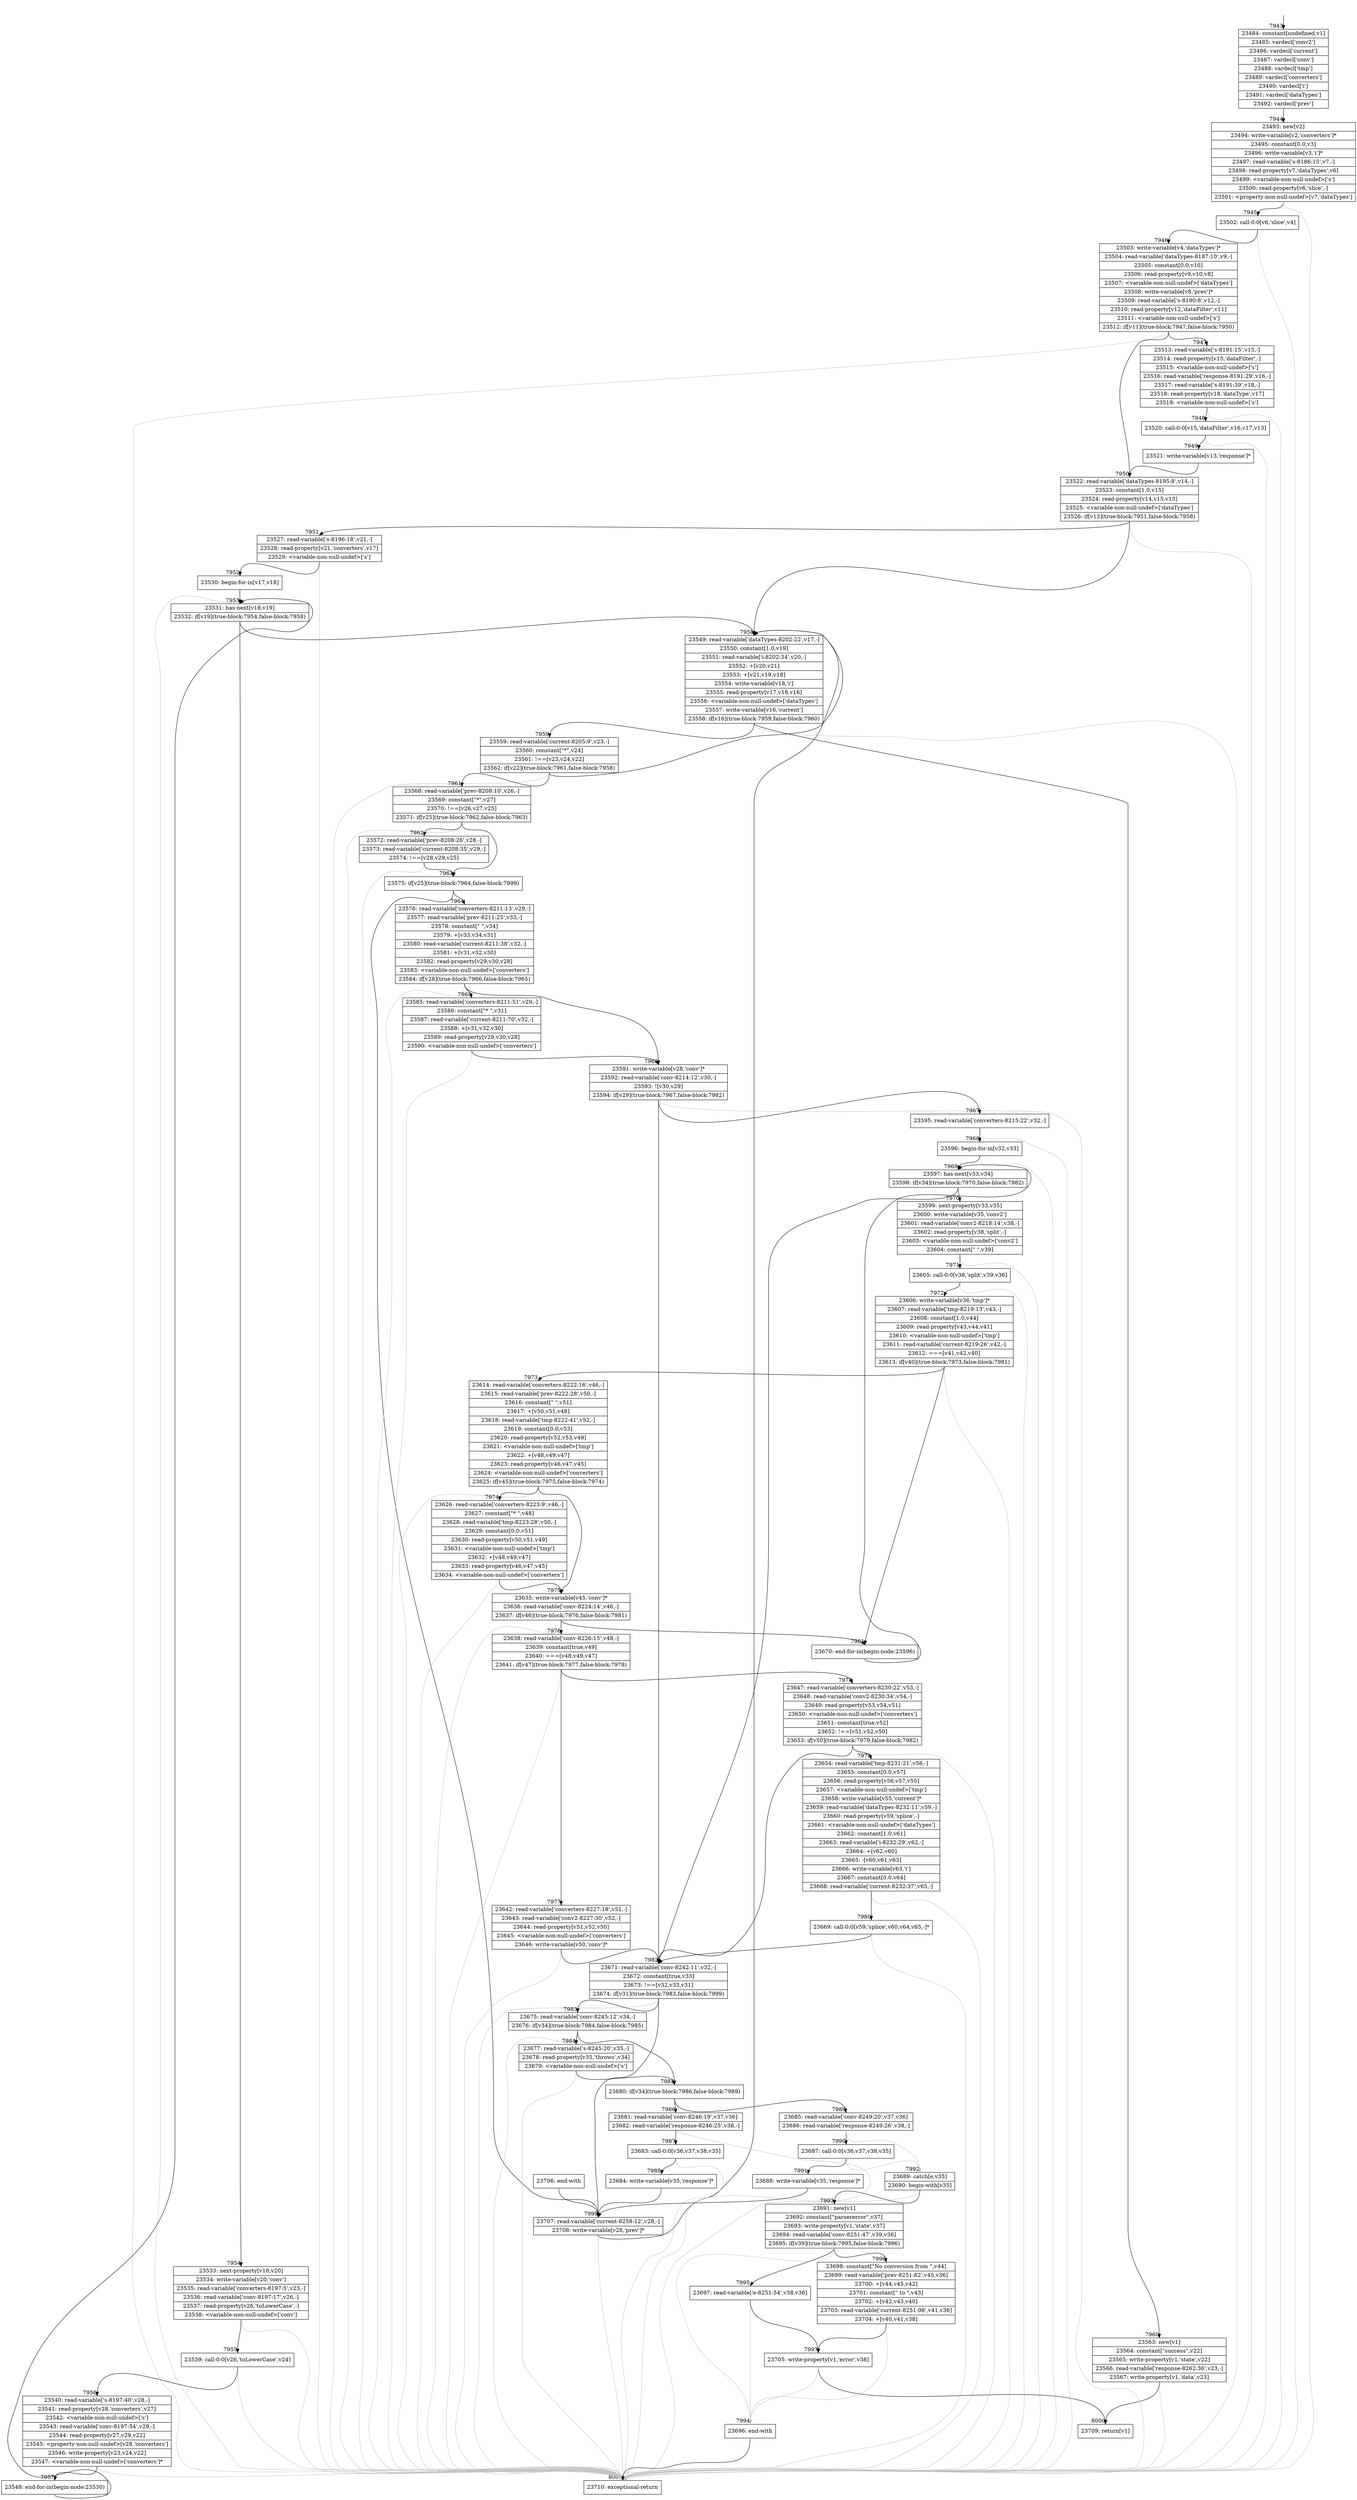 digraph {
rankdir="TD"
BB_entry493[shape=none,label=""];
BB_entry493 -> BB7943 [tailport=s, headport=n, headlabel="    7943"]
BB7943 [shape=record label="{23484: constant[undefined,v1]|23485: vardecl['conv2']|23486: vardecl['current']|23487: vardecl['conv']|23488: vardecl['tmp']|23489: vardecl['converters']|23490: vardecl['i']|23491: vardecl['dataTypes']|23492: vardecl['prev']}" ] 
BB7943 -> BB7944 [tailport=s, headport=n, headlabel="      7944"]
BB7944 [shape=record label="{23493: new[v2]|23494: write-variable[v2,'converters']*|23495: constant[0.0,v3]|23496: write-variable[v3,'i']*|23497: read-variable['s-8186:15',v7,-]|23498: read-property[v7,'dataTypes',v6]|23499: \<variable-non-null-undef\>['s']|23500: read-property[v6,'slice',-]|23501: \<property-non-null-undef\>[v7,'dataTypes']}" ] 
BB7944 -> BB7945 [tailport=s, headport=n, headlabel="      7945"]
BB7944 -> BB8001 [tailport=s, headport=n, color=gray, headlabel="      8001"]
BB7945 [shape=record label="{23502: call-0:0[v6,'slice',v4]}" ] 
BB7945 -> BB7946 [tailport=s, headport=n, headlabel="      7946"]
BB7945 -> BB8001 [tailport=s, headport=n, color=gray]
BB7946 [shape=record label="{23503: write-variable[v4,'dataTypes']*|23504: read-variable['dataTypes-8187:10',v9,-]|23505: constant[0.0,v10]|23506: read-property[v9,v10,v8]|23507: \<variable-non-null-undef\>['dataTypes']|23508: write-variable[v8,'prev']*|23509: read-variable['s-8190:8',v12,-]|23510: read-property[v12,'dataFilter',v11]|23511: \<variable-non-null-undef\>['s']|23512: if[v11](true-block:7947,false-block:7950)}" ] 
BB7946 -> BB7947 [tailport=s, headport=n, headlabel="      7947"]
BB7946 -> BB7950 [tailport=s, headport=n, headlabel="      7950"]
BB7946 -> BB8001 [tailport=s, headport=n, color=gray]
BB7947 [shape=record label="{23513: read-variable['s-8191:15',v15,-]|23514: read-property[v15,'dataFilter',-]|23515: \<variable-non-null-undef\>['s']|23516: read-variable['response-8191:29',v16,-]|23517: read-variable['s-8191:39',v18,-]|23518: read-property[v18,'dataType',v17]|23519: \<variable-non-null-undef\>['s']}" ] 
BB7947 -> BB7948 [tailport=s, headport=n, headlabel="      7948"]
BB7947 -> BB8001 [tailport=s, headport=n, color=gray]
BB7948 [shape=record label="{23520: call-0:0[v15,'dataFilter',v16,v17,v13]}" ] 
BB7948 -> BB7949 [tailport=s, headport=n, headlabel="      7949"]
BB7948 -> BB8001 [tailport=s, headport=n, color=gray]
BB7949 [shape=record label="{23521: write-variable[v13,'response']*}" ] 
BB7949 -> BB7950 [tailport=s, headport=n]
BB7950 [shape=record label="{23522: read-variable['dataTypes-8195:8',v14,-]|23523: constant[1.0,v15]|23524: read-property[v14,v15,v13]|23525: \<variable-non-null-undef\>['dataTypes']|23526: if[v13](true-block:7951,false-block:7958)}" ] 
BB7950 -> BB7951 [tailport=s, headport=n, headlabel="      7951"]
BB7950 -> BB7958 [tailport=s, headport=n, headlabel="      7958"]
BB7950 -> BB8001 [tailport=s, headport=n, color=gray]
BB7951 [shape=record label="{23527: read-variable['s-8196:18',v21,-]|23528: read-property[v21,'converters',v17]|23529: \<variable-non-null-undef\>['s']}" ] 
BB7951 -> BB7952 [tailport=s, headport=n, headlabel="      7952"]
BB7951 -> BB8001 [tailport=s, headport=n, color=gray]
BB7952 [shape=record label="{23530: begin-for-in[v17,v18]}" ] 
BB7952 -> BB7953 [tailport=s, headport=n, headlabel="      7953"]
BB7952 -> BB8001 [tailport=s, headport=n, color=gray]
BB7953 [shape=record label="{23531: has-next[v18,v19]|23532: if[v19](true-block:7954,false-block:7958)}" ] 
BB7953 -> BB7954 [tailport=s, headport=n, headlabel="      7954"]
BB7953 -> BB7958 [tailport=s, headport=n]
BB7954 [shape=record label="{23533: next-property[v18,v20]|23534: write-variable[v20,'conv']|23535: read-variable['converters-8197:5',v23,-]|23536: read-variable['conv-8197:17',v26,-]|23537: read-property[v26,'toLowerCase',-]|23538: \<variable-non-null-undef\>['conv']}" ] 
BB7954 -> BB7955 [tailport=s, headport=n, headlabel="      7955"]
BB7954 -> BB8001 [tailport=s, headport=n, color=gray]
BB7955 [shape=record label="{23539: call-0:0[v26,'toLowerCase',v24]}" ] 
BB7955 -> BB7956 [tailport=s, headport=n, headlabel="      7956"]
BB7955 -> BB8001 [tailport=s, headport=n, color=gray]
BB7956 [shape=record label="{23540: read-variable['s-8197:40',v28,-]|23541: read-property[v28,'converters',v27]|23542: \<variable-non-null-undef\>['s']|23543: read-variable['conv-8197:54',v29,-]|23544: read-property[v27,v29,v22]|23545: \<property-non-null-undef\>[v28,'converters']|23546: write-property[v23,v24,v22]|23547: \<variable-non-null-undef\>['converters']*}" ] 
BB7956 -> BB7957 [tailport=s, headport=n, headlabel="      7957"]
BB7956 -> BB8001 [tailport=s, headport=n, color=gray]
BB7957 [shape=record label="{23548: end-for-in(begin-node:23530)}" ] 
BB7957 -> BB7953 [tailport=s, headport=n]
BB7958 [shape=record label="{23549: read-variable['dataTypes-8202:22',v17,-]|23550: constant[1.0,v19]|23551: read-variable['i-8202:34',v20,-]|23552: +[v20,v21]|23553: +[v21,v19,v18]|23554: write-variable[v18,'i']|23555: read-property[v17,v18,v16]|23556: \<variable-non-null-undef\>['dataTypes']|23557: write-variable[v16,'current']|23558: if[v16](true-block:7959,false-block:7960)}" ] 
BB7958 -> BB7959 [tailport=s, headport=n, headlabel="      7959"]
BB7958 -> BB7960 [tailport=s, headport=n, headlabel="      7960"]
BB7958 -> BB8001 [tailport=s, headport=n, color=gray]
BB7959 [shape=record label="{23559: read-variable['current-8205:9',v23,-]|23560: constant[\"*\",v24]|23561: !==[v23,v24,v22]|23562: if[v22](true-block:7961,false-block:7958)}" ] 
BB7959 -> BB7961 [tailport=s, headport=n, headlabel="      7961"]
BB7959 -> BB7958 [tailport=s, headport=n]
BB7959 -> BB8001 [tailport=s, headport=n, color=gray]
BB7960 [shape=record label="{23563: new[v1]|23564: constant[\"success\",v22]|23565: write-property[v1,'state',v22]|23566: read-variable['response-8262:36',v23,-]|23567: write-property[v1,'data',v23]}" ] 
BB7960 -> BB8000 [tailport=s, headport=n, headlabel="      8000"]
BB7960 -> BB8001 [tailport=s, headport=n, color=gray]
BB7961 [shape=record label="{23568: read-variable['prev-8208:10',v26,-]|23569: constant[\"*\",v27]|23570: !==[v26,v27,v25]|23571: if[v25](true-block:7962,false-block:7963)}" ] 
BB7961 -> BB7963 [tailport=s, headport=n, headlabel="      7963"]
BB7961 -> BB7962 [tailport=s, headport=n, headlabel="      7962"]
BB7961 -> BB8001 [tailport=s, headport=n, color=gray]
BB7962 [shape=record label="{23572: read-variable['prev-8208:26',v28,-]|23573: read-variable['current-8208:35',v29,-]|23574: !==[v28,v29,v25]}" ] 
BB7962 -> BB7963 [tailport=s, headport=n]
BB7962 -> BB8001 [tailport=s, headport=n, color=gray]
BB7963 [shape=record label="{23575: if[v25](true-block:7964,false-block:7999)}" ] 
BB7963 -> BB7964 [tailport=s, headport=n, headlabel="      7964"]
BB7963 -> BB7999 [tailport=s, headport=n, headlabel="      7999"]
BB7964 [shape=record label="{23576: read-variable['converters-8211:13',v29,-]|23577: read-variable['prev-8211:25',v33,-]|23578: constant[\" \",v34]|23579: +[v33,v34,v31]|23580: read-variable['current-8211:38',v32,-]|23581: +[v31,v32,v30]|23582: read-property[v29,v30,v28]|23583: \<variable-non-null-undef\>['converters']|23584: if[v28](true-block:7966,false-block:7965)}" ] 
BB7964 -> BB7966 [tailport=s, headport=n, headlabel="      7966"]
BB7964 -> BB7965 [tailport=s, headport=n, headlabel="      7965"]
BB7964 -> BB8001 [tailport=s, headport=n, color=gray]
BB7965 [shape=record label="{23585: read-variable['converters-8211:51',v29,-]|23586: constant[\"* \",v31]|23587: read-variable['current-8211:70',v32,-]|23588: +[v31,v32,v30]|23589: read-property[v29,v30,v28]|23590: \<variable-non-null-undef\>['converters']}" ] 
BB7965 -> BB7966 [tailport=s, headport=n]
BB7965 -> BB8001 [tailport=s, headport=n, color=gray]
BB7966 [shape=record label="{23591: write-variable[v28,'conv']*|23592: read-variable['conv-8214:12',v30,-]|23593: ![v30,v29]|23594: if[v29](true-block:7967,false-block:7982)}" ] 
BB7966 -> BB7967 [tailport=s, headport=n, headlabel="      7967"]
BB7966 -> BB7982 [tailport=s, headport=n, headlabel="      7982"]
BB7966 -> BB8001 [tailport=s, headport=n, color=gray]
BB7967 [shape=record label="{23595: read-variable['converters-8215:22',v32,-]}" ] 
BB7967 -> BB7968 [tailport=s, headport=n, headlabel="      7968"]
BB7967 -> BB8001 [tailport=s, headport=n, color=gray]
BB7968 [shape=record label="{23596: begin-for-in[v32,v33]}" ] 
BB7968 -> BB7969 [tailport=s, headport=n, headlabel="      7969"]
BB7968 -> BB8001 [tailport=s, headport=n, color=gray]
BB7969 [shape=record label="{23597: has-next[v33,v34]|23598: if[v34](true-block:7970,false-block:7982)}" ] 
BB7969 -> BB7970 [tailport=s, headport=n, headlabel="      7970"]
BB7969 -> BB7982 [tailport=s, headport=n]
BB7970 [shape=record label="{23599: next-property[v33,v35]|23600: write-variable[v35,'conv2']|23601: read-variable['conv2-8218:14',v38,-]|23602: read-property[v38,'split',-]|23603: \<variable-non-null-undef\>['conv2']|23604: constant[\" \",v39]}" ] 
BB7970 -> BB7971 [tailport=s, headport=n, headlabel="      7971"]
BB7970 -> BB8001 [tailport=s, headport=n, color=gray]
BB7971 [shape=record label="{23605: call-0:0[v38,'split',v39,v36]}" ] 
BB7971 -> BB7972 [tailport=s, headport=n, headlabel="      7972"]
BB7971 -> BB8001 [tailport=s, headport=n, color=gray]
BB7972 [shape=record label="{23606: write-variable[v36,'tmp']*|23607: read-variable['tmp-8219:13',v43,-]|23608: constant[1.0,v44]|23609: read-property[v43,v44,v41]|23610: \<variable-non-null-undef\>['tmp']|23611: read-variable['current-8219:26',v42,-]|23612: ===[v41,v42,v40]|23613: if[v40](true-block:7973,false-block:7981)}" ] 
BB7972 -> BB7973 [tailport=s, headport=n, headlabel="      7973"]
BB7972 -> BB7981 [tailport=s, headport=n, headlabel="      7981"]
BB7972 -> BB8001 [tailport=s, headport=n, color=gray]
BB7973 [shape=record label="{23614: read-variable['converters-8222:16',v46,-]|23615: read-variable['prev-8222:28',v50,-]|23616: constant[\" \",v51]|23617: +[v50,v51,v48]|23618: read-variable['tmp-8222:41',v52,-]|23619: constant[0.0,v53]|23620: read-property[v52,v53,v49]|23621: \<variable-non-null-undef\>['tmp']|23622: +[v48,v49,v47]|23623: read-property[v46,v47,v45]|23624: \<variable-non-null-undef\>['converters']|23625: if[v45](true-block:7975,false-block:7974)}" ] 
BB7973 -> BB7975 [tailport=s, headport=n, headlabel="      7975"]
BB7973 -> BB7974 [tailport=s, headport=n, headlabel="      7974"]
BB7973 -> BB8001 [tailport=s, headport=n, color=gray]
BB7974 [shape=record label="{23626: read-variable['converters-8223:9',v46,-]|23627: constant[\"* \",v48]|23628: read-variable['tmp-8223:28',v50,-]|23629: constant[0.0,v51]|23630: read-property[v50,v51,v49]|23631: \<variable-non-null-undef\>['tmp']|23632: +[v48,v49,v47]|23633: read-property[v46,v47,v45]|23634: \<variable-non-null-undef\>['converters']}" ] 
BB7974 -> BB7975 [tailport=s, headport=n]
BB7974 -> BB8001 [tailport=s, headport=n, color=gray]
BB7975 [shape=record label="{23635: write-variable[v45,'conv']*|23636: read-variable['conv-8224:14',v46,-]|23637: if[v46](true-block:7976,false-block:7981)}" ] 
BB7975 -> BB7976 [tailport=s, headport=n, headlabel="      7976"]
BB7975 -> BB7981 [tailport=s, headport=n]
BB7975 -> BB8001 [tailport=s, headport=n, color=gray]
BB7976 [shape=record label="{23638: read-variable['conv-8226:15',v48,-]|23639: constant[true,v49]|23640: ===[v48,v49,v47]|23641: if[v47](true-block:7977,false-block:7978)}" ] 
BB7976 -> BB7977 [tailport=s, headport=n, headlabel="      7977"]
BB7976 -> BB7978 [tailport=s, headport=n, headlabel="      7978"]
BB7976 -> BB8001 [tailport=s, headport=n, color=gray]
BB7977 [shape=record label="{23642: read-variable['converters-8227:18',v51,-]|23643: read-variable['conv2-8227:30',v52,-]|23644: read-property[v51,v52,v50]|23645: \<variable-non-null-undef\>['converters']|23646: write-variable[v50,'conv']*}" ] 
BB7977 -> BB7982 [tailport=s, headport=n]
BB7977 -> BB8001 [tailport=s, headport=n, color=gray]
BB7978 [shape=record label="{23647: read-variable['converters-8230:22',v53,-]|23648: read-variable['conv2-8230:34',v54,-]|23649: read-property[v53,v54,v51]|23650: \<variable-non-null-undef\>['converters']|23651: constant[true,v52]|23652: !==[v51,v52,v50]|23653: if[v50](true-block:7979,false-block:7982)}" ] 
BB7978 -> BB7979 [tailport=s, headport=n, headlabel="      7979"]
BB7978 -> BB7982 [tailport=s, headport=n]
BB7978 -> BB8001 [tailport=s, headport=n, color=gray]
BB7979 [shape=record label="{23654: read-variable['tmp-8231:21',v56,-]|23655: constant[0.0,v57]|23656: read-property[v56,v57,v55]|23657: \<variable-non-null-undef\>['tmp']|23658: write-variable[v55,'current']*|23659: read-variable['dataTypes-8232:11',v59,-]|23660: read-property[v59,'splice',-]|23661: \<variable-non-null-undef\>['dataTypes']|23662: constant[1.0,v61]|23663: read-variable['i-8232:29',v62,-]|23664: +[v62,v60]|23665: -[v60,v61,v63]|23666: write-variable[v63,'i']|23667: constant[0.0,v64]|23668: read-variable['current-8232:37',v65,-]}" ] 
BB7979 -> BB7980 [tailport=s, headport=n, headlabel="      7980"]
BB7979 -> BB8001 [tailport=s, headport=n, color=gray]
BB7980 [shape=record label="{23669: call-0:0[v59,'splice',v60,v64,v65,-]*}" ] 
BB7980 -> BB7982 [tailport=s, headport=n]
BB7980 -> BB8001 [tailport=s, headport=n, color=gray]
BB7981 [shape=record label="{23670: end-for-in(begin-node:23596)}" ] 
BB7981 -> BB7969 [tailport=s, headport=n]
BB7982 [shape=record label="{23671: read-variable['conv-8242:11',v32,-]|23672: constant[true,v33]|23673: !==[v32,v33,v31]|23674: if[v31](true-block:7983,false-block:7999)}" ] 
BB7982 -> BB7983 [tailport=s, headport=n, headlabel="      7983"]
BB7982 -> BB7999 [tailport=s, headport=n]
BB7982 -> BB8001 [tailport=s, headport=n, color=gray]
BB7983 [shape=record label="{23675: read-variable['conv-8245:12',v34,-]|23676: if[v34](true-block:7984,false-block:7985)}" ] 
BB7983 -> BB7985 [tailport=s, headport=n, headlabel="      7985"]
BB7983 -> BB7984 [tailport=s, headport=n, headlabel="      7984"]
BB7983 -> BB8001 [tailport=s, headport=n, color=gray]
BB7984 [shape=record label="{23677: read-variable['s-8245:20',v35,-]|23678: read-property[v35,'throws',v34]|23679: \<variable-non-null-undef\>['s']}" ] 
BB7984 -> BB7985 [tailport=s, headport=n]
BB7984 -> BB8001 [tailport=s, headport=n, color=gray]
BB7985 [shape=record label="{23680: if[v34](true-block:7986,false-block:7989)}" ] 
BB7985 -> BB7986 [tailport=s, headport=n, headlabel="      7986"]
BB7985 -> BB7989 [tailport=s, headport=n, headlabel="      7989"]
BB7986 [shape=record label="{23681: read-variable['conv-8246:19',v37,v36]|23682: read-variable['response-8246:25',v38,-]}" ] 
BB7986 -> BB7987 [tailport=s, headport=n, headlabel="      7987"]
BB7986 -> BB8001 [tailport=s, headport=n, color=gray]
BB7987 [shape=record label="{23683: call-0:0[v36,v37,v38,v35]}" ] 
BB7987 -> BB7988 [tailport=s, headport=n, headlabel="      7988"]
BB7987 -> BB8001 [tailport=s, headport=n, color=gray]
BB7988 [shape=record label="{23684: write-variable[v35,'response']*}" ] 
BB7988 -> BB7999 [tailport=s, headport=n]
BB7989 [shape=record label="{23685: read-variable['conv-8249:20',v37,v36]|23686: read-variable['response-8249:26',v38,-]}" ] 
BB7989 -> BB7990 [tailport=s, headport=n, headlabel="      7990"]
BB7989 -> BB7992 [tailport=s, headport=n, color=gray, headlabel="      7992"]
BB7990 [shape=record label="{23687: call-0:0[v36,v37,v38,v35]}" ] 
BB7990 -> BB7991 [tailport=s, headport=n, headlabel="      7991"]
BB7990 -> BB7992 [tailport=s, headport=n, color=gray]
BB7991 [shape=record label="{23688: write-variable[v35,'response']*}" ] 
BB7991 -> BB7999 [tailport=s, headport=n]
BB7992 [shape=record label="{23689: catch[e,v35]|23690: begin-with[v35]}" ] 
BB7992 -> BB7993 [tailport=s, headport=n, headlabel="      7993"]
BB7992 -> BB8001 [tailport=s, headport=n, color=gray]
BB7993 [shape=record label="{23691: new[v1]|23692: constant[\"parsererror\",v37]|23693: write-property[v1,'state',v37]|23694: read-variable['conv-8251:47',v39,v36]|23695: if[v39](true-block:7995,false-block:7996)}" ] 
BB7993 -> BB7995 [tailport=s, headport=n, headlabel="      7995"]
BB7993 -> BB7996 [tailport=s, headport=n, headlabel="      7996"]
BB7993 -> BB7994 [tailport=s, headport=n, color=gray, headlabel="      7994"]
BB7994 [shape=record label="{23696: end-with}" ] 
BB7994 -> BB8001 [tailport=s, headport=n]
BB7995 [shape=record label="{23697: read-variable['e-8251:54',v38,v36]}" ] 
BB7995 -> BB7997 [tailport=s, headport=n, headlabel="      7997"]
BB7995 -> BB7994 [tailport=s, headport=n, color=gray]
BB7996 [shape=record label="{23698: constant[\"No conversion from \",v44]|23699: read-variable['prev-8251:82',v45,v36]|23700: +[v44,v45,v42]|23701: constant[\" to \",v43]|23702: +[v42,v43,v40]|23703: read-variable['current-8251:98',v41,v36]|23704: +[v40,v41,v38]}" ] 
BB7996 -> BB7997 [tailport=s, headport=n]
BB7996 -> BB7994 [tailport=s, headport=n, color=gray]
BB7997 [shape=record label="{23705: write-property[v1,'error',v38]}" ] 
BB7997 -> BB8000 [tailport=s, headport=n]
BB7997 -> BB7994 [tailport=s, headport=n, color=gray]
BB7998 [shape=record label="{23706: end-with}" ] 
BB7998 -> BB7999 [tailport=s, headport=n]
BB7999 [shape=record label="{23707: read-variable['current-8258:12',v28,-]|23708: write-variable[v28,'prev']*}" ] 
BB7999 -> BB7958 [tailport=s, headport=n]
BB7999 -> BB8001 [tailport=s, headport=n, color=gray]
BB8000 [shape=record label="{23709: return[v1]}" ] 
BB8001 [shape=record label="{23710: exceptional-return}" ] 
}
